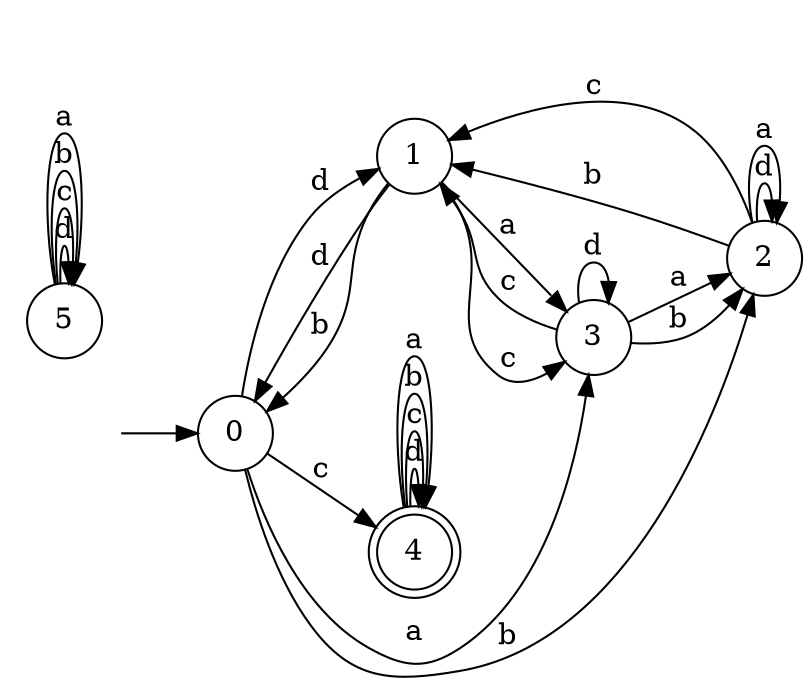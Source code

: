 digraph {
  rankdir=LR;
  0 [label="0", shape = circle];
  0 -> 1 [label="d"];
  0 -> 4 [label="c"];
  0 -> 2 [label="b"];
  0 -> 3 [label="a"];
  1 [label="1", shape = circle];
  1 -> 0 [label="d"];
  1 -> 3 [label="c"];
  1 -> 0 [label="b"];
  1 -> 3 [label="a"];
  2 [label="2", shape = circle];
  2 -> 2 [label="d"];
  2 -> 1 [label="c"];
  2 -> 1 [label="b"];
  2 -> 2 [label="a"];
  3 [label="3", shape = circle];
  3 -> 3 [label="d"];
  3 -> 1 [label="c"];
  3 -> 2 [label="b"];
  3 -> 2 [label="a"];
  4 [label="4", shape = doublecircle];
  4 -> 4 [label="d"];
  4 -> 4 [label="c"];
  4 -> 4 [label="b"];
  4 -> 4 [label="a"];
  5 [label="5", shape = circle];
  5 -> 5 [label="d"];
  5 -> 5 [label="c"];
  5 -> 5 [label="b"];
  5 -> 5 [label="a"];
  6 [label="", shape = plaintext];
  6 -> 0 [label=""];
}
